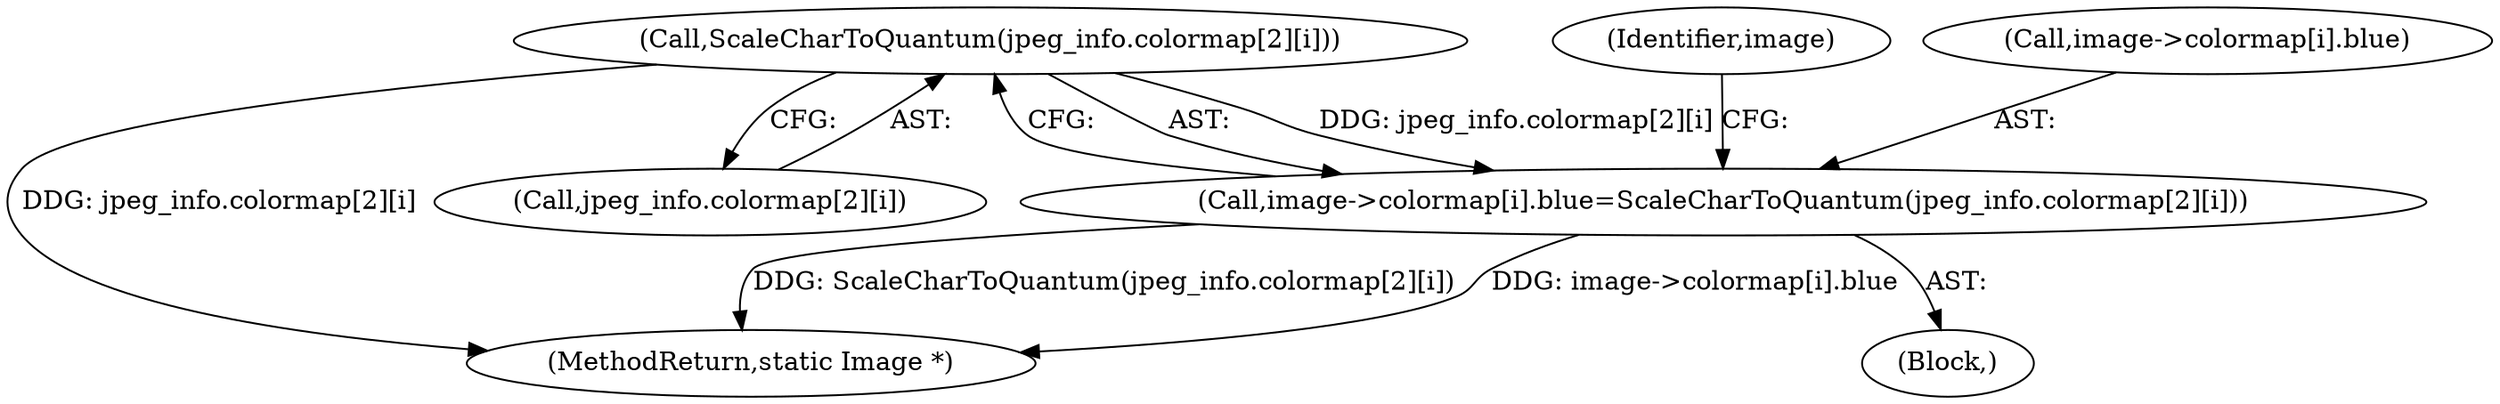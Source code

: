 digraph "0_ImageMagick_58cf5bf4fade82e3b510e8f3463a967278a3e410@array" {
"1001330" [label="(Call,ScaleCharToQuantum(jpeg_info.colormap[2][i]))"];
"1001322" [label="(Call,image->colormap[i].blue=ScaleCharToQuantum(jpeg_info.colormap[2][i]))"];
"1001289" [label="(Block,)"];
"1001330" [label="(Call,ScaleCharToQuantum(jpeg_info.colormap[2][i]))"];
"1001853" [label="(MethodReturn,static Image *)"];
"1001331" [label="(Call,jpeg_info.colormap[2][i])"];
"1001322" [label="(Call,image->colormap[i].blue=ScaleCharToQuantum(jpeg_info.colormap[2][i]))"];
"1001342" [label="(Identifier,image)"];
"1001323" [label="(Call,image->colormap[i].blue)"];
"1001330" -> "1001322"  [label="AST: "];
"1001330" -> "1001331"  [label="CFG: "];
"1001331" -> "1001330"  [label="AST: "];
"1001322" -> "1001330"  [label="CFG: "];
"1001330" -> "1001853"  [label="DDG: jpeg_info.colormap[2][i]"];
"1001330" -> "1001322"  [label="DDG: jpeg_info.colormap[2][i]"];
"1001322" -> "1001289"  [label="AST: "];
"1001323" -> "1001322"  [label="AST: "];
"1001342" -> "1001322"  [label="CFG: "];
"1001322" -> "1001853"  [label="DDG: ScaleCharToQuantum(jpeg_info.colormap[2][i])"];
"1001322" -> "1001853"  [label="DDG: image->colormap[i].blue"];
}
